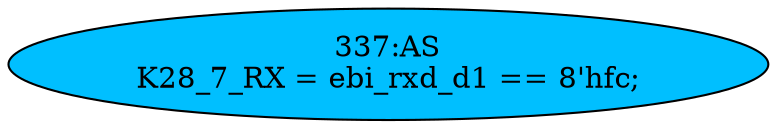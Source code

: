 strict digraph "" {
	node [label="\N"];
	"337:AS"	 [ast="<pyverilog.vparser.ast.Assign object at 0x7f273e619f50>",
		def_var="['K28_7_RX']",
		fillcolor=deepskyblue,
		label="337:AS
K28_7_RX = ebi_rxd_d1 == 8'hfc;",
		statements="[]",
		style=filled,
		typ=Assign,
		use_var="['ebi_rxd_d1']"];
}

